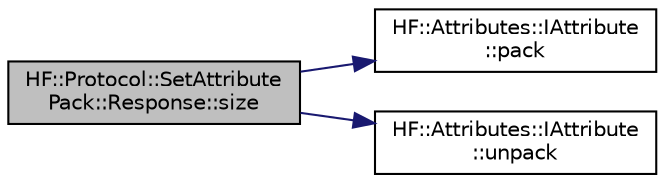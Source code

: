 digraph "HF::Protocol::SetAttributePack::Response::size"
{
  edge [fontname="Helvetica",fontsize="10",labelfontname="Helvetica",labelfontsize="10"];
  node [fontname="Helvetica",fontsize="10",shape=record];
  rankdir="LR";
  Node2 [label="HF::Protocol::SetAttribute\lPack::Response::size",height=0.2,width=0.4,color="black", fillcolor="grey75", style="filled", fontcolor="black"];
  Node2 -> Node3 [color="midnightblue",fontsize="10",style="solid",fontname="Helvetica"];
  Node3 [label="HF::Attributes::IAttribute\l::pack",height=0.2,width=0.4,color="black", fillcolor="white", style="filled",URL="$structHF_1_1Attributes_1_1IAttribute.html#ac4061bf8b91d358878e4929185a79f3f",tooltip="Write the object on to a ByteArray so it can be sent over the network. "];
  Node2 -> Node4 [color="midnightblue",fontsize="10",style="solid",fontname="Helvetica"];
  Node4 [label="HF::Attributes::IAttribute\l::unpack",height=0.2,width=0.4,color="black", fillcolor="white", style="filled",URL="$structHF_1_1Attributes_1_1IAttribute.html#a74da08fa9eb892a2ed3390f25515520c",tooltip="Read a message from a ByteArray. "];
}

